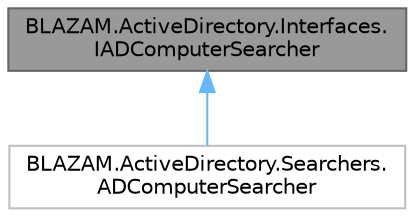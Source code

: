 digraph "BLAZAM.ActiveDirectory.Interfaces.IADComputerSearcher"
{
 // LATEX_PDF_SIZE
  bgcolor="transparent";
  edge [fontname=Helvetica,fontsize=10,labelfontname=Helvetica,labelfontsize=10];
  node [fontname=Helvetica,fontsize=10,shape=box,height=0.2,width=0.4];
  Node1 [id="Node000001",label="BLAZAM.ActiveDirectory.Interfaces.\lIADComputerSearcher",height=0.2,width=0.4,color="gray40", fillcolor="grey60", style="filled", fontcolor="black",tooltip="A searcher class for computer objects in an IActiveDirectoryContext"];
  Node1 -> Node2 [id="edge2_Node000001_Node000002",dir="back",color="steelblue1",style="solid",tooltip=" "];
  Node2 [id="Node000002",label="BLAZAM.ActiveDirectory.Searchers.\lADComputerSearcher",height=0.2,width=0.4,color="grey75", fillcolor="white", style="filled",URL="$class_b_l_a_z_a_m_1_1_active_directory_1_1_searchers_1_1_a_d_computer_searcher.html",tooltip=" "];
}
